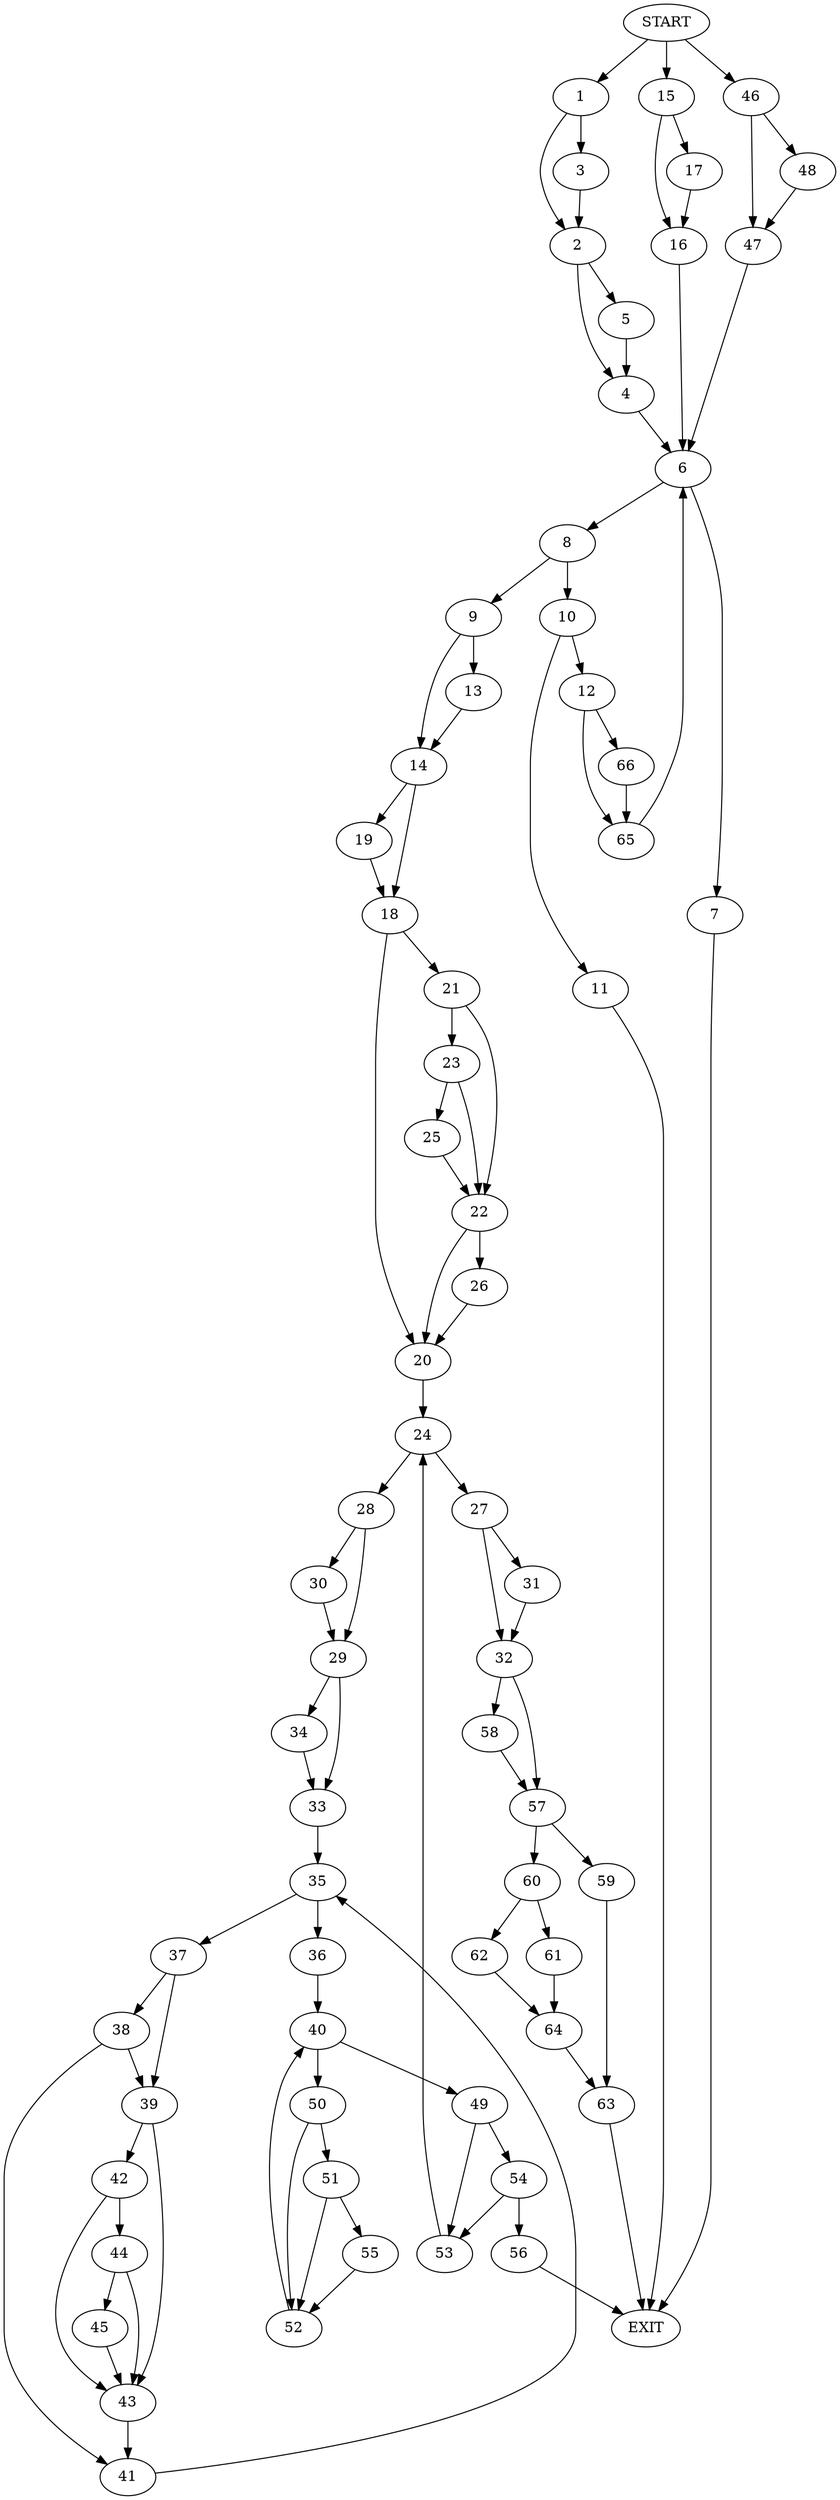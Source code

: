 digraph {
0 [label="START"]
67 [label="EXIT"]
0 -> 1
1 -> 2
1 -> 3
2 -> 4
2 -> 5
3 -> 2
4 -> 6
5 -> 4
6 -> 7
6 -> 8
7 -> 67
8 -> 9
8 -> 10
10 -> 11
10 -> 12
9 -> 13
9 -> 14
0 -> 15
15 -> 16
15 -> 17
16 -> 6
17 -> 16
14 -> 18
14 -> 19
13 -> 14
18 -> 20
18 -> 21
19 -> 18
21 -> 22
21 -> 23
20 -> 24
23 -> 25
23 -> 22
22 -> 20
22 -> 26
25 -> 22
26 -> 20
24 -> 27
24 -> 28
28 -> 29
28 -> 30
27 -> 31
27 -> 32
29 -> 33
29 -> 34
30 -> 29
34 -> 33
33 -> 35
35 -> 36
35 -> 37
37 -> 38
37 -> 39
36 -> 40
38 -> 41
38 -> 39
39 -> 42
39 -> 43
41 -> 35
42 -> 44
42 -> 43
43 -> 41
44 -> 45
44 -> 43
45 -> 43
0 -> 46
46 -> 47
46 -> 48
48 -> 47
47 -> 6
40 -> 49
40 -> 50
50 -> 51
50 -> 52
49 -> 53
49 -> 54
52 -> 40
51 -> 55
51 -> 52
55 -> 52
54 -> 53
54 -> 56
53 -> 24
56 -> 67
31 -> 32
32 -> 57
32 -> 58
57 -> 59
57 -> 60
58 -> 57
60 -> 61
60 -> 62
59 -> 63
63 -> 67
62 -> 64
61 -> 64
64 -> 63
11 -> 67
12 -> 65
12 -> 66
66 -> 65
65 -> 6
}
